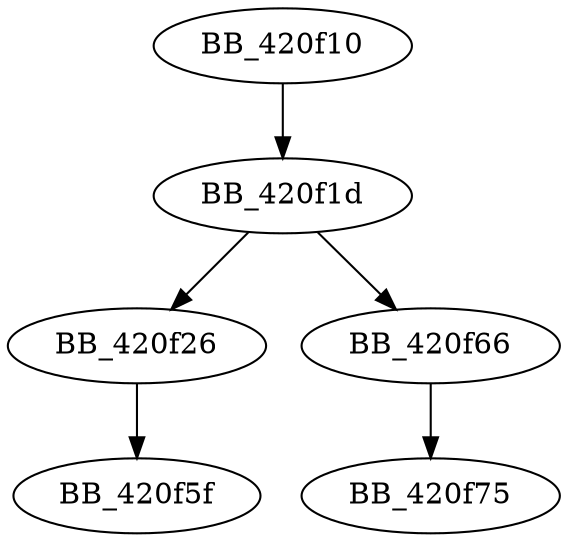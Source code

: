 DiGraph sub_420F10{
BB_420f10->BB_420f1d
BB_420f1d->BB_420f26
BB_420f1d->BB_420f66
BB_420f26->BB_420f5f
BB_420f66->BB_420f75
}
